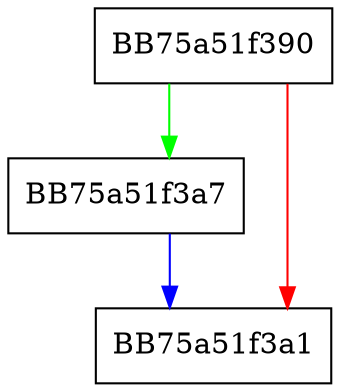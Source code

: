 digraph DestroyIO {
  node [shape="box"];
  graph [splines=ortho];
  BB75a51f390 -> BB75a51f3a7 [color="green"];
  BB75a51f390 -> BB75a51f3a1 [color="red"];
  BB75a51f3a7 -> BB75a51f3a1 [color="blue"];
}